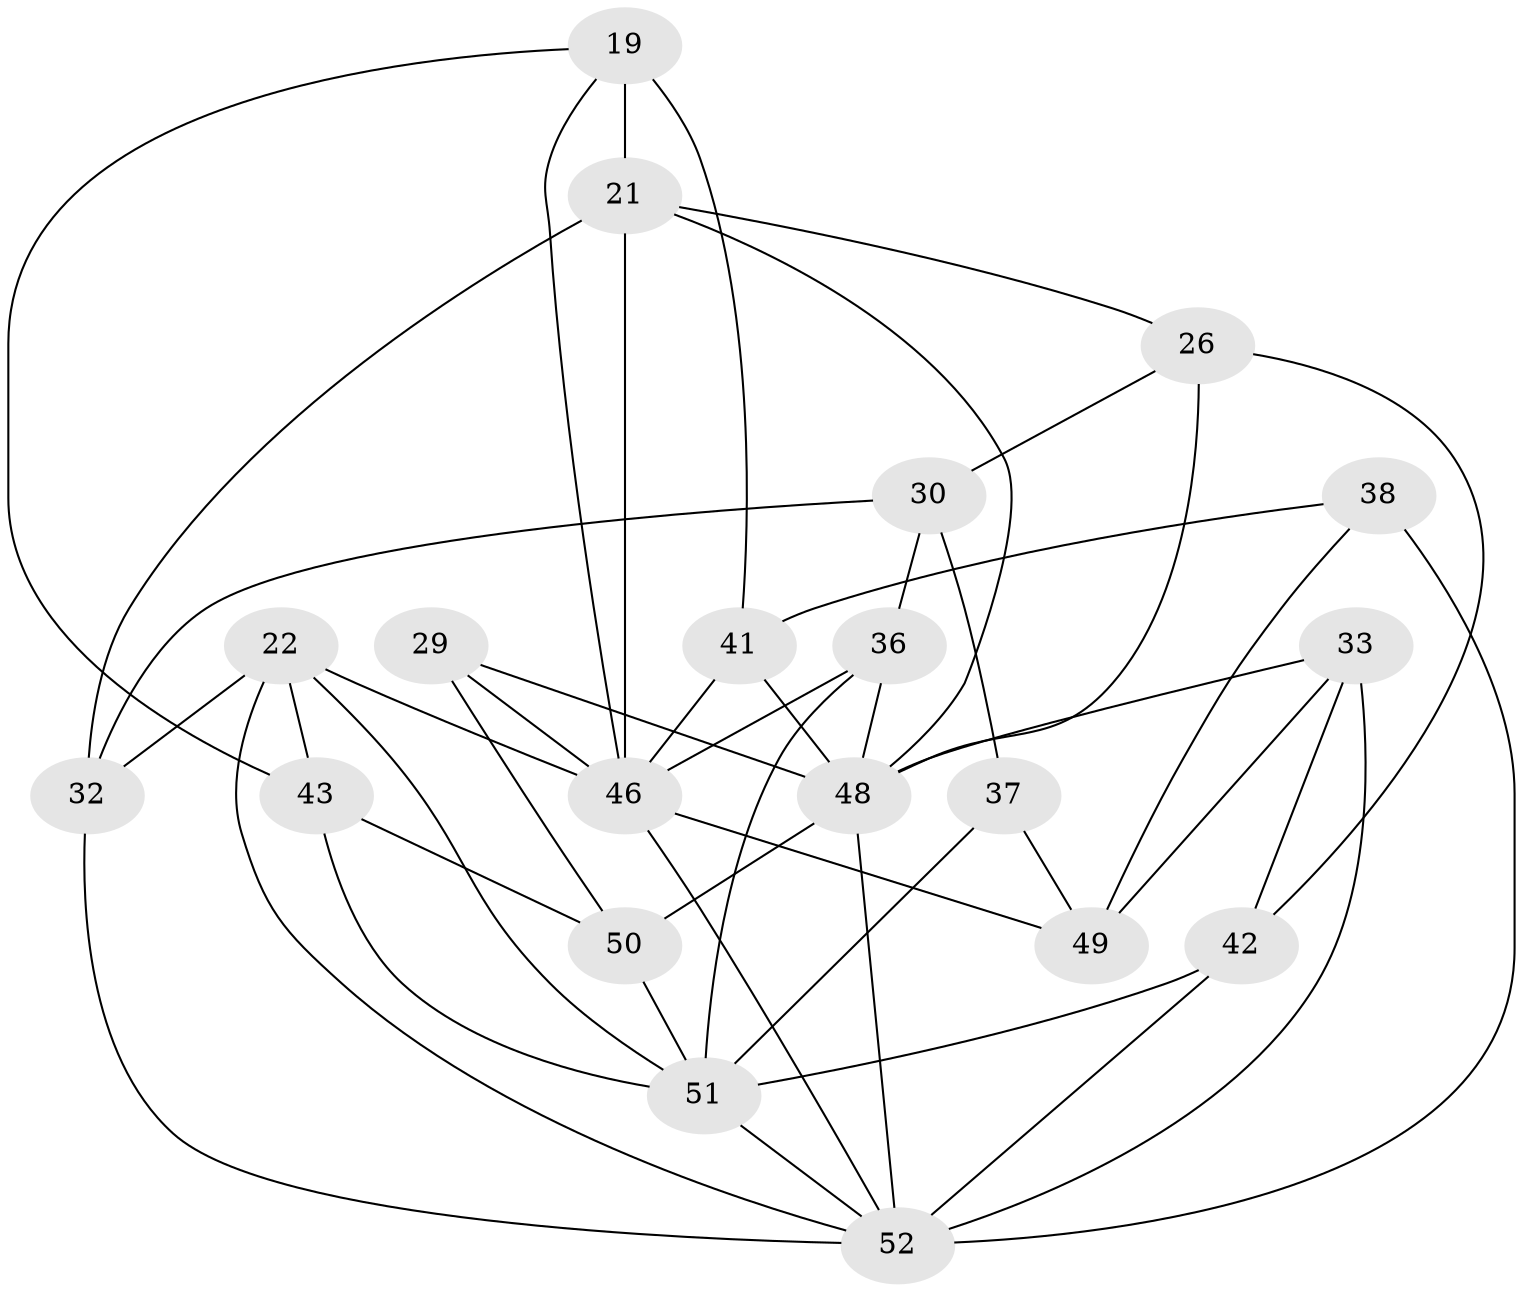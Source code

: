 // original degree distribution, {4: 1.0}
// Generated by graph-tools (version 1.1) at 2025/02/03/04/25 22:02:38]
// undirected, 20 vertices, 47 edges
graph export_dot {
graph [start="1"]
  node [color=gray90,style=filled];
  19 [super="+4"];
  21 [super="+20"];
  22 [super="+14"];
  26;
  29 [super="+13"];
  30;
  32 [super="+1"];
  33 [super="+16"];
  36;
  37 [super="+6"];
  38;
  41 [super="+15"];
  42;
  43;
  46 [super="+31+45"];
  48 [super="+8+25+44"];
  49 [super="+17"];
  50 [super="+23"];
  51 [super="+3+40"];
  52 [super="+27+35+39+47"];
  19 -- 43;
  19 -- 41 [weight=2];
  19 -- 21 [weight=2];
  19 -- 46;
  21 -- 26;
  21 -- 32 [weight=2];
  21 -- 46;
  21 -- 48 [weight=2];
  22 -- 32 [weight=2];
  22 -- 43;
  22 -- 51;
  22 -- 46;
  22 -- 52;
  26 -- 42;
  26 -- 30;
  26 -- 48;
  29 -- 50;
  29 -- 46 [weight=4];
  29 -- 48;
  30 -- 36;
  30 -- 32;
  30 -- 37;
  32 -- 52;
  33 -- 42;
  33 -- 49 [weight=2];
  33 -- 48;
  33 -- 52 [weight=2];
  36 -- 51;
  36 -- 46;
  36 -- 48;
  37 -- 51 [weight=3];
  37 -- 49 [weight=2];
  38 -- 49;
  38 -- 41;
  38 -- 52 [weight=2];
  41 -- 48 [weight=2];
  41 -- 46;
  42 -- 52;
  42 -- 51;
  43 -- 50;
  43 -- 51;
  46 -- 52 [weight=4];
  46 -- 49;
  48 -- 52 [weight=4];
  48 -- 50 [weight=2];
  50 -- 51 [weight=2];
  51 -- 52 [weight=3];
}
